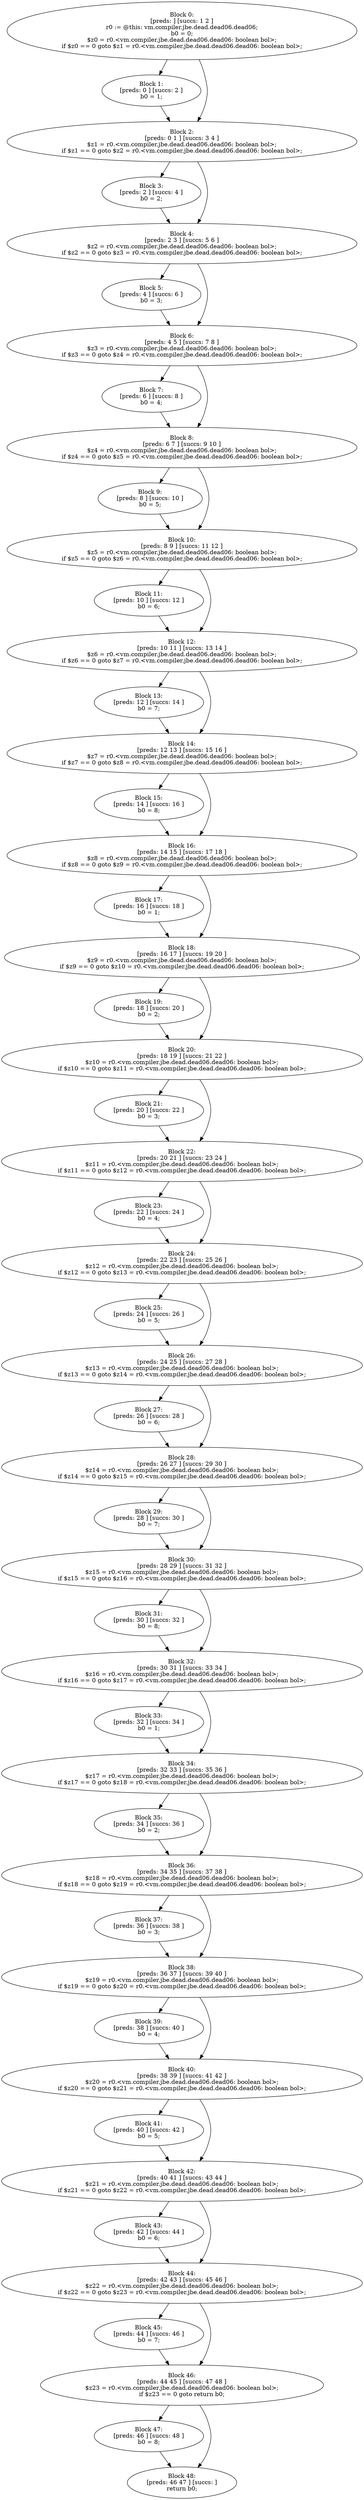 digraph "unitGraph" {
    "Block 0:
[preds: ] [succs: 1 2 ]
r0 := @this: vm.compiler.jbe.dead.dead06.dead06;
b0 = 0;
$z0 = r0.<vm.compiler.jbe.dead.dead06.dead06: boolean bol>;
if $z0 == 0 goto $z1 = r0.<vm.compiler.jbe.dead.dead06.dead06: boolean bol>;
"
    "Block 1:
[preds: 0 ] [succs: 2 ]
b0 = 1;
"
    "Block 2:
[preds: 0 1 ] [succs: 3 4 ]
$z1 = r0.<vm.compiler.jbe.dead.dead06.dead06: boolean bol>;
if $z1 == 0 goto $z2 = r0.<vm.compiler.jbe.dead.dead06.dead06: boolean bol>;
"
    "Block 3:
[preds: 2 ] [succs: 4 ]
b0 = 2;
"
    "Block 4:
[preds: 2 3 ] [succs: 5 6 ]
$z2 = r0.<vm.compiler.jbe.dead.dead06.dead06: boolean bol>;
if $z2 == 0 goto $z3 = r0.<vm.compiler.jbe.dead.dead06.dead06: boolean bol>;
"
    "Block 5:
[preds: 4 ] [succs: 6 ]
b0 = 3;
"
    "Block 6:
[preds: 4 5 ] [succs: 7 8 ]
$z3 = r0.<vm.compiler.jbe.dead.dead06.dead06: boolean bol>;
if $z3 == 0 goto $z4 = r0.<vm.compiler.jbe.dead.dead06.dead06: boolean bol>;
"
    "Block 7:
[preds: 6 ] [succs: 8 ]
b0 = 4;
"
    "Block 8:
[preds: 6 7 ] [succs: 9 10 ]
$z4 = r0.<vm.compiler.jbe.dead.dead06.dead06: boolean bol>;
if $z4 == 0 goto $z5 = r0.<vm.compiler.jbe.dead.dead06.dead06: boolean bol>;
"
    "Block 9:
[preds: 8 ] [succs: 10 ]
b0 = 5;
"
    "Block 10:
[preds: 8 9 ] [succs: 11 12 ]
$z5 = r0.<vm.compiler.jbe.dead.dead06.dead06: boolean bol>;
if $z5 == 0 goto $z6 = r0.<vm.compiler.jbe.dead.dead06.dead06: boolean bol>;
"
    "Block 11:
[preds: 10 ] [succs: 12 ]
b0 = 6;
"
    "Block 12:
[preds: 10 11 ] [succs: 13 14 ]
$z6 = r0.<vm.compiler.jbe.dead.dead06.dead06: boolean bol>;
if $z6 == 0 goto $z7 = r0.<vm.compiler.jbe.dead.dead06.dead06: boolean bol>;
"
    "Block 13:
[preds: 12 ] [succs: 14 ]
b0 = 7;
"
    "Block 14:
[preds: 12 13 ] [succs: 15 16 ]
$z7 = r0.<vm.compiler.jbe.dead.dead06.dead06: boolean bol>;
if $z7 == 0 goto $z8 = r0.<vm.compiler.jbe.dead.dead06.dead06: boolean bol>;
"
    "Block 15:
[preds: 14 ] [succs: 16 ]
b0 = 8;
"
    "Block 16:
[preds: 14 15 ] [succs: 17 18 ]
$z8 = r0.<vm.compiler.jbe.dead.dead06.dead06: boolean bol>;
if $z8 == 0 goto $z9 = r0.<vm.compiler.jbe.dead.dead06.dead06: boolean bol>;
"
    "Block 17:
[preds: 16 ] [succs: 18 ]
b0 = 1;
"
    "Block 18:
[preds: 16 17 ] [succs: 19 20 ]
$z9 = r0.<vm.compiler.jbe.dead.dead06.dead06: boolean bol>;
if $z9 == 0 goto $z10 = r0.<vm.compiler.jbe.dead.dead06.dead06: boolean bol>;
"
    "Block 19:
[preds: 18 ] [succs: 20 ]
b0 = 2;
"
    "Block 20:
[preds: 18 19 ] [succs: 21 22 ]
$z10 = r0.<vm.compiler.jbe.dead.dead06.dead06: boolean bol>;
if $z10 == 0 goto $z11 = r0.<vm.compiler.jbe.dead.dead06.dead06: boolean bol>;
"
    "Block 21:
[preds: 20 ] [succs: 22 ]
b0 = 3;
"
    "Block 22:
[preds: 20 21 ] [succs: 23 24 ]
$z11 = r0.<vm.compiler.jbe.dead.dead06.dead06: boolean bol>;
if $z11 == 0 goto $z12 = r0.<vm.compiler.jbe.dead.dead06.dead06: boolean bol>;
"
    "Block 23:
[preds: 22 ] [succs: 24 ]
b0 = 4;
"
    "Block 24:
[preds: 22 23 ] [succs: 25 26 ]
$z12 = r0.<vm.compiler.jbe.dead.dead06.dead06: boolean bol>;
if $z12 == 0 goto $z13 = r0.<vm.compiler.jbe.dead.dead06.dead06: boolean bol>;
"
    "Block 25:
[preds: 24 ] [succs: 26 ]
b0 = 5;
"
    "Block 26:
[preds: 24 25 ] [succs: 27 28 ]
$z13 = r0.<vm.compiler.jbe.dead.dead06.dead06: boolean bol>;
if $z13 == 0 goto $z14 = r0.<vm.compiler.jbe.dead.dead06.dead06: boolean bol>;
"
    "Block 27:
[preds: 26 ] [succs: 28 ]
b0 = 6;
"
    "Block 28:
[preds: 26 27 ] [succs: 29 30 ]
$z14 = r0.<vm.compiler.jbe.dead.dead06.dead06: boolean bol>;
if $z14 == 0 goto $z15 = r0.<vm.compiler.jbe.dead.dead06.dead06: boolean bol>;
"
    "Block 29:
[preds: 28 ] [succs: 30 ]
b0 = 7;
"
    "Block 30:
[preds: 28 29 ] [succs: 31 32 ]
$z15 = r0.<vm.compiler.jbe.dead.dead06.dead06: boolean bol>;
if $z15 == 0 goto $z16 = r0.<vm.compiler.jbe.dead.dead06.dead06: boolean bol>;
"
    "Block 31:
[preds: 30 ] [succs: 32 ]
b0 = 8;
"
    "Block 32:
[preds: 30 31 ] [succs: 33 34 ]
$z16 = r0.<vm.compiler.jbe.dead.dead06.dead06: boolean bol>;
if $z16 == 0 goto $z17 = r0.<vm.compiler.jbe.dead.dead06.dead06: boolean bol>;
"
    "Block 33:
[preds: 32 ] [succs: 34 ]
b0 = 1;
"
    "Block 34:
[preds: 32 33 ] [succs: 35 36 ]
$z17 = r0.<vm.compiler.jbe.dead.dead06.dead06: boolean bol>;
if $z17 == 0 goto $z18 = r0.<vm.compiler.jbe.dead.dead06.dead06: boolean bol>;
"
    "Block 35:
[preds: 34 ] [succs: 36 ]
b0 = 2;
"
    "Block 36:
[preds: 34 35 ] [succs: 37 38 ]
$z18 = r0.<vm.compiler.jbe.dead.dead06.dead06: boolean bol>;
if $z18 == 0 goto $z19 = r0.<vm.compiler.jbe.dead.dead06.dead06: boolean bol>;
"
    "Block 37:
[preds: 36 ] [succs: 38 ]
b0 = 3;
"
    "Block 38:
[preds: 36 37 ] [succs: 39 40 ]
$z19 = r0.<vm.compiler.jbe.dead.dead06.dead06: boolean bol>;
if $z19 == 0 goto $z20 = r0.<vm.compiler.jbe.dead.dead06.dead06: boolean bol>;
"
    "Block 39:
[preds: 38 ] [succs: 40 ]
b0 = 4;
"
    "Block 40:
[preds: 38 39 ] [succs: 41 42 ]
$z20 = r0.<vm.compiler.jbe.dead.dead06.dead06: boolean bol>;
if $z20 == 0 goto $z21 = r0.<vm.compiler.jbe.dead.dead06.dead06: boolean bol>;
"
    "Block 41:
[preds: 40 ] [succs: 42 ]
b0 = 5;
"
    "Block 42:
[preds: 40 41 ] [succs: 43 44 ]
$z21 = r0.<vm.compiler.jbe.dead.dead06.dead06: boolean bol>;
if $z21 == 0 goto $z22 = r0.<vm.compiler.jbe.dead.dead06.dead06: boolean bol>;
"
    "Block 43:
[preds: 42 ] [succs: 44 ]
b0 = 6;
"
    "Block 44:
[preds: 42 43 ] [succs: 45 46 ]
$z22 = r0.<vm.compiler.jbe.dead.dead06.dead06: boolean bol>;
if $z22 == 0 goto $z23 = r0.<vm.compiler.jbe.dead.dead06.dead06: boolean bol>;
"
    "Block 45:
[preds: 44 ] [succs: 46 ]
b0 = 7;
"
    "Block 46:
[preds: 44 45 ] [succs: 47 48 ]
$z23 = r0.<vm.compiler.jbe.dead.dead06.dead06: boolean bol>;
if $z23 == 0 goto return b0;
"
    "Block 47:
[preds: 46 ] [succs: 48 ]
b0 = 8;
"
    "Block 48:
[preds: 46 47 ] [succs: ]
return b0;
"
    "Block 0:
[preds: ] [succs: 1 2 ]
r0 := @this: vm.compiler.jbe.dead.dead06.dead06;
b0 = 0;
$z0 = r0.<vm.compiler.jbe.dead.dead06.dead06: boolean bol>;
if $z0 == 0 goto $z1 = r0.<vm.compiler.jbe.dead.dead06.dead06: boolean bol>;
"->"Block 1:
[preds: 0 ] [succs: 2 ]
b0 = 1;
";
    "Block 0:
[preds: ] [succs: 1 2 ]
r0 := @this: vm.compiler.jbe.dead.dead06.dead06;
b0 = 0;
$z0 = r0.<vm.compiler.jbe.dead.dead06.dead06: boolean bol>;
if $z0 == 0 goto $z1 = r0.<vm.compiler.jbe.dead.dead06.dead06: boolean bol>;
"->"Block 2:
[preds: 0 1 ] [succs: 3 4 ]
$z1 = r0.<vm.compiler.jbe.dead.dead06.dead06: boolean bol>;
if $z1 == 0 goto $z2 = r0.<vm.compiler.jbe.dead.dead06.dead06: boolean bol>;
";
    "Block 1:
[preds: 0 ] [succs: 2 ]
b0 = 1;
"->"Block 2:
[preds: 0 1 ] [succs: 3 4 ]
$z1 = r0.<vm.compiler.jbe.dead.dead06.dead06: boolean bol>;
if $z1 == 0 goto $z2 = r0.<vm.compiler.jbe.dead.dead06.dead06: boolean bol>;
";
    "Block 2:
[preds: 0 1 ] [succs: 3 4 ]
$z1 = r0.<vm.compiler.jbe.dead.dead06.dead06: boolean bol>;
if $z1 == 0 goto $z2 = r0.<vm.compiler.jbe.dead.dead06.dead06: boolean bol>;
"->"Block 3:
[preds: 2 ] [succs: 4 ]
b0 = 2;
";
    "Block 2:
[preds: 0 1 ] [succs: 3 4 ]
$z1 = r0.<vm.compiler.jbe.dead.dead06.dead06: boolean bol>;
if $z1 == 0 goto $z2 = r0.<vm.compiler.jbe.dead.dead06.dead06: boolean bol>;
"->"Block 4:
[preds: 2 3 ] [succs: 5 6 ]
$z2 = r0.<vm.compiler.jbe.dead.dead06.dead06: boolean bol>;
if $z2 == 0 goto $z3 = r0.<vm.compiler.jbe.dead.dead06.dead06: boolean bol>;
";
    "Block 3:
[preds: 2 ] [succs: 4 ]
b0 = 2;
"->"Block 4:
[preds: 2 3 ] [succs: 5 6 ]
$z2 = r0.<vm.compiler.jbe.dead.dead06.dead06: boolean bol>;
if $z2 == 0 goto $z3 = r0.<vm.compiler.jbe.dead.dead06.dead06: boolean bol>;
";
    "Block 4:
[preds: 2 3 ] [succs: 5 6 ]
$z2 = r0.<vm.compiler.jbe.dead.dead06.dead06: boolean bol>;
if $z2 == 0 goto $z3 = r0.<vm.compiler.jbe.dead.dead06.dead06: boolean bol>;
"->"Block 5:
[preds: 4 ] [succs: 6 ]
b0 = 3;
";
    "Block 4:
[preds: 2 3 ] [succs: 5 6 ]
$z2 = r0.<vm.compiler.jbe.dead.dead06.dead06: boolean bol>;
if $z2 == 0 goto $z3 = r0.<vm.compiler.jbe.dead.dead06.dead06: boolean bol>;
"->"Block 6:
[preds: 4 5 ] [succs: 7 8 ]
$z3 = r0.<vm.compiler.jbe.dead.dead06.dead06: boolean bol>;
if $z3 == 0 goto $z4 = r0.<vm.compiler.jbe.dead.dead06.dead06: boolean bol>;
";
    "Block 5:
[preds: 4 ] [succs: 6 ]
b0 = 3;
"->"Block 6:
[preds: 4 5 ] [succs: 7 8 ]
$z3 = r0.<vm.compiler.jbe.dead.dead06.dead06: boolean bol>;
if $z3 == 0 goto $z4 = r0.<vm.compiler.jbe.dead.dead06.dead06: boolean bol>;
";
    "Block 6:
[preds: 4 5 ] [succs: 7 8 ]
$z3 = r0.<vm.compiler.jbe.dead.dead06.dead06: boolean bol>;
if $z3 == 0 goto $z4 = r0.<vm.compiler.jbe.dead.dead06.dead06: boolean bol>;
"->"Block 7:
[preds: 6 ] [succs: 8 ]
b0 = 4;
";
    "Block 6:
[preds: 4 5 ] [succs: 7 8 ]
$z3 = r0.<vm.compiler.jbe.dead.dead06.dead06: boolean bol>;
if $z3 == 0 goto $z4 = r0.<vm.compiler.jbe.dead.dead06.dead06: boolean bol>;
"->"Block 8:
[preds: 6 7 ] [succs: 9 10 ]
$z4 = r0.<vm.compiler.jbe.dead.dead06.dead06: boolean bol>;
if $z4 == 0 goto $z5 = r0.<vm.compiler.jbe.dead.dead06.dead06: boolean bol>;
";
    "Block 7:
[preds: 6 ] [succs: 8 ]
b0 = 4;
"->"Block 8:
[preds: 6 7 ] [succs: 9 10 ]
$z4 = r0.<vm.compiler.jbe.dead.dead06.dead06: boolean bol>;
if $z4 == 0 goto $z5 = r0.<vm.compiler.jbe.dead.dead06.dead06: boolean bol>;
";
    "Block 8:
[preds: 6 7 ] [succs: 9 10 ]
$z4 = r0.<vm.compiler.jbe.dead.dead06.dead06: boolean bol>;
if $z4 == 0 goto $z5 = r0.<vm.compiler.jbe.dead.dead06.dead06: boolean bol>;
"->"Block 9:
[preds: 8 ] [succs: 10 ]
b0 = 5;
";
    "Block 8:
[preds: 6 7 ] [succs: 9 10 ]
$z4 = r0.<vm.compiler.jbe.dead.dead06.dead06: boolean bol>;
if $z4 == 0 goto $z5 = r0.<vm.compiler.jbe.dead.dead06.dead06: boolean bol>;
"->"Block 10:
[preds: 8 9 ] [succs: 11 12 ]
$z5 = r0.<vm.compiler.jbe.dead.dead06.dead06: boolean bol>;
if $z5 == 0 goto $z6 = r0.<vm.compiler.jbe.dead.dead06.dead06: boolean bol>;
";
    "Block 9:
[preds: 8 ] [succs: 10 ]
b0 = 5;
"->"Block 10:
[preds: 8 9 ] [succs: 11 12 ]
$z5 = r0.<vm.compiler.jbe.dead.dead06.dead06: boolean bol>;
if $z5 == 0 goto $z6 = r0.<vm.compiler.jbe.dead.dead06.dead06: boolean bol>;
";
    "Block 10:
[preds: 8 9 ] [succs: 11 12 ]
$z5 = r0.<vm.compiler.jbe.dead.dead06.dead06: boolean bol>;
if $z5 == 0 goto $z6 = r0.<vm.compiler.jbe.dead.dead06.dead06: boolean bol>;
"->"Block 11:
[preds: 10 ] [succs: 12 ]
b0 = 6;
";
    "Block 10:
[preds: 8 9 ] [succs: 11 12 ]
$z5 = r0.<vm.compiler.jbe.dead.dead06.dead06: boolean bol>;
if $z5 == 0 goto $z6 = r0.<vm.compiler.jbe.dead.dead06.dead06: boolean bol>;
"->"Block 12:
[preds: 10 11 ] [succs: 13 14 ]
$z6 = r0.<vm.compiler.jbe.dead.dead06.dead06: boolean bol>;
if $z6 == 0 goto $z7 = r0.<vm.compiler.jbe.dead.dead06.dead06: boolean bol>;
";
    "Block 11:
[preds: 10 ] [succs: 12 ]
b0 = 6;
"->"Block 12:
[preds: 10 11 ] [succs: 13 14 ]
$z6 = r0.<vm.compiler.jbe.dead.dead06.dead06: boolean bol>;
if $z6 == 0 goto $z7 = r0.<vm.compiler.jbe.dead.dead06.dead06: boolean bol>;
";
    "Block 12:
[preds: 10 11 ] [succs: 13 14 ]
$z6 = r0.<vm.compiler.jbe.dead.dead06.dead06: boolean bol>;
if $z6 == 0 goto $z7 = r0.<vm.compiler.jbe.dead.dead06.dead06: boolean bol>;
"->"Block 13:
[preds: 12 ] [succs: 14 ]
b0 = 7;
";
    "Block 12:
[preds: 10 11 ] [succs: 13 14 ]
$z6 = r0.<vm.compiler.jbe.dead.dead06.dead06: boolean bol>;
if $z6 == 0 goto $z7 = r0.<vm.compiler.jbe.dead.dead06.dead06: boolean bol>;
"->"Block 14:
[preds: 12 13 ] [succs: 15 16 ]
$z7 = r0.<vm.compiler.jbe.dead.dead06.dead06: boolean bol>;
if $z7 == 0 goto $z8 = r0.<vm.compiler.jbe.dead.dead06.dead06: boolean bol>;
";
    "Block 13:
[preds: 12 ] [succs: 14 ]
b0 = 7;
"->"Block 14:
[preds: 12 13 ] [succs: 15 16 ]
$z7 = r0.<vm.compiler.jbe.dead.dead06.dead06: boolean bol>;
if $z7 == 0 goto $z8 = r0.<vm.compiler.jbe.dead.dead06.dead06: boolean bol>;
";
    "Block 14:
[preds: 12 13 ] [succs: 15 16 ]
$z7 = r0.<vm.compiler.jbe.dead.dead06.dead06: boolean bol>;
if $z7 == 0 goto $z8 = r0.<vm.compiler.jbe.dead.dead06.dead06: boolean bol>;
"->"Block 15:
[preds: 14 ] [succs: 16 ]
b0 = 8;
";
    "Block 14:
[preds: 12 13 ] [succs: 15 16 ]
$z7 = r0.<vm.compiler.jbe.dead.dead06.dead06: boolean bol>;
if $z7 == 0 goto $z8 = r0.<vm.compiler.jbe.dead.dead06.dead06: boolean bol>;
"->"Block 16:
[preds: 14 15 ] [succs: 17 18 ]
$z8 = r0.<vm.compiler.jbe.dead.dead06.dead06: boolean bol>;
if $z8 == 0 goto $z9 = r0.<vm.compiler.jbe.dead.dead06.dead06: boolean bol>;
";
    "Block 15:
[preds: 14 ] [succs: 16 ]
b0 = 8;
"->"Block 16:
[preds: 14 15 ] [succs: 17 18 ]
$z8 = r0.<vm.compiler.jbe.dead.dead06.dead06: boolean bol>;
if $z8 == 0 goto $z9 = r0.<vm.compiler.jbe.dead.dead06.dead06: boolean bol>;
";
    "Block 16:
[preds: 14 15 ] [succs: 17 18 ]
$z8 = r0.<vm.compiler.jbe.dead.dead06.dead06: boolean bol>;
if $z8 == 0 goto $z9 = r0.<vm.compiler.jbe.dead.dead06.dead06: boolean bol>;
"->"Block 17:
[preds: 16 ] [succs: 18 ]
b0 = 1;
";
    "Block 16:
[preds: 14 15 ] [succs: 17 18 ]
$z8 = r0.<vm.compiler.jbe.dead.dead06.dead06: boolean bol>;
if $z8 == 0 goto $z9 = r0.<vm.compiler.jbe.dead.dead06.dead06: boolean bol>;
"->"Block 18:
[preds: 16 17 ] [succs: 19 20 ]
$z9 = r0.<vm.compiler.jbe.dead.dead06.dead06: boolean bol>;
if $z9 == 0 goto $z10 = r0.<vm.compiler.jbe.dead.dead06.dead06: boolean bol>;
";
    "Block 17:
[preds: 16 ] [succs: 18 ]
b0 = 1;
"->"Block 18:
[preds: 16 17 ] [succs: 19 20 ]
$z9 = r0.<vm.compiler.jbe.dead.dead06.dead06: boolean bol>;
if $z9 == 0 goto $z10 = r0.<vm.compiler.jbe.dead.dead06.dead06: boolean bol>;
";
    "Block 18:
[preds: 16 17 ] [succs: 19 20 ]
$z9 = r0.<vm.compiler.jbe.dead.dead06.dead06: boolean bol>;
if $z9 == 0 goto $z10 = r0.<vm.compiler.jbe.dead.dead06.dead06: boolean bol>;
"->"Block 19:
[preds: 18 ] [succs: 20 ]
b0 = 2;
";
    "Block 18:
[preds: 16 17 ] [succs: 19 20 ]
$z9 = r0.<vm.compiler.jbe.dead.dead06.dead06: boolean bol>;
if $z9 == 0 goto $z10 = r0.<vm.compiler.jbe.dead.dead06.dead06: boolean bol>;
"->"Block 20:
[preds: 18 19 ] [succs: 21 22 ]
$z10 = r0.<vm.compiler.jbe.dead.dead06.dead06: boolean bol>;
if $z10 == 0 goto $z11 = r0.<vm.compiler.jbe.dead.dead06.dead06: boolean bol>;
";
    "Block 19:
[preds: 18 ] [succs: 20 ]
b0 = 2;
"->"Block 20:
[preds: 18 19 ] [succs: 21 22 ]
$z10 = r0.<vm.compiler.jbe.dead.dead06.dead06: boolean bol>;
if $z10 == 0 goto $z11 = r0.<vm.compiler.jbe.dead.dead06.dead06: boolean bol>;
";
    "Block 20:
[preds: 18 19 ] [succs: 21 22 ]
$z10 = r0.<vm.compiler.jbe.dead.dead06.dead06: boolean bol>;
if $z10 == 0 goto $z11 = r0.<vm.compiler.jbe.dead.dead06.dead06: boolean bol>;
"->"Block 21:
[preds: 20 ] [succs: 22 ]
b0 = 3;
";
    "Block 20:
[preds: 18 19 ] [succs: 21 22 ]
$z10 = r0.<vm.compiler.jbe.dead.dead06.dead06: boolean bol>;
if $z10 == 0 goto $z11 = r0.<vm.compiler.jbe.dead.dead06.dead06: boolean bol>;
"->"Block 22:
[preds: 20 21 ] [succs: 23 24 ]
$z11 = r0.<vm.compiler.jbe.dead.dead06.dead06: boolean bol>;
if $z11 == 0 goto $z12 = r0.<vm.compiler.jbe.dead.dead06.dead06: boolean bol>;
";
    "Block 21:
[preds: 20 ] [succs: 22 ]
b0 = 3;
"->"Block 22:
[preds: 20 21 ] [succs: 23 24 ]
$z11 = r0.<vm.compiler.jbe.dead.dead06.dead06: boolean bol>;
if $z11 == 0 goto $z12 = r0.<vm.compiler.jbe.dead.dead06.dead06: boolean bol>;
";
    "Block 22:
[preds: 20 21 ] [succs: 23 24 ]
$z11 = r0.<vm.compiler.jbe.dead.dead06.dead06: boolean bol>;
if $z11 == 0 goto $z12 = r0.<vm.compiler.jbe.dead.dead06.dead06: boolean bol>;
"->"Block 23:
[preds: 22 ] [succs: 24 ]
b0 = 4;
";
    "Block 22:
[preds: 20 21 ] [succs: 23 24 ]
$z11 = r0.<vm.compiler.jbe.dead.dead06.dead06: boolean bol>;
if $z11 == 0 goto $z12 = r0.<vm.compiler.jbe.dead.dead06.dead06: boolean bol>;
"->"Block 24:
[preds: 22 23 ] [succs: 25 26 ]
$z12 = r0.<vm.compiler.jbe.dead.dead06.dead06: boolean bol>;
if $z12 == 0 goto $z13 = r0.<vm.compiler.jbe.dead.dead06.dead06: boolean bol>;
";
    "Block 23:
[preds: 22 ] [succs: 24 ]
b0 = 4;
"->"Block 24:
[preds: 22 23 ] [succs: 25 26 ]
$z12 = r0.<vm.compiler.jbe.dead.dead06.dead06: boolean bol>;
if $z12 == 0 goto $z13 = r0.<vm.compiler.jbe.dead.dead06.dead06: boolean bol>;
";
    "Block 24:
[preds: 22 23 ] [succs: 25 26 ]
$z12 = r0.<vm.compiler.jbe.dead.dead06.dead06: boolean bol>;
if $z12 == 0 goto $z13 = r0.<vm.compiler.jbe.dead.dead06.dead06: boolean bol>;
"->"Block 25:
[preds: 24 ] [succs: 26 ]
b0 = 5;
";
    "Block 24:
[preds: 22 23 ] [succs: 25 26 ]
$z12 = r0.<vm.compiler.jbe.dead.dead06.dead06: boolean bol>;
if $z12 == 0 goto $z13 = r0.<vm.compiler.jbe.dead.dead06.dead06: boolean bol>;
"->"Block 26:
[preds: 24 25 ] [succs: 27 28 ]
$z13 = r0.<vm.compiler.jbe.dead.dead06.dead06: boolean bol>;
if $z13 == 0 goto $z14 = r0.<vm.compiler.jbe.dead.dead06.dead06: boolean bol>;
";
    "Block 25:
[preds: 24 ] [succs: 26 ]
b0 = 5;
"->"Block 26:
[preds: 24 25 ] [succs: 27 28 ]
$z13 = r0.<vm.compiler.jbe.dead.dead06.dead06: boolean bol>;
if $z13 == 0 goto $z14 = r0.<vm.compiler.jbe.dead.dead06.dead06: boolean bol>;
";
    "Block 26:
[preds: 24 25 ] [succs: 27 28 ]
$z13 = r0.<vm.compiler.jbe.dead.dead06.dead06: boolean bol>;
if $z13 == 0 goto $z14 = r0.<vm.compiler.jbe.dead.dead06.dead06: boolean bol>;
"->"Block 27:
[preds: 26 ] [succs: 28 ]
b0 = 6;
";
    "Block 26:
[preds: 24 25 ] [succs: 27 28 ]
$z13 = r0.<vm.compiler.jbe.dead.dead06.dead06: boolean bol>;
if $z13 == 0 goto $z14 = r0.<vm.compiler.jbe.dead.dead06.dead06: boolean bol>;
"->"Block 28:
[preds: 26 27 ] [succs: 29 30 ]
$z14 = r0.<vm.compiler.jbe.dead.dead06.dead06: boolean bol>;
if $z14 == 0 goto $z15 = r0.<vm.compiler.jbe.dead.dead06.dead06: boolean bol>;
";
    "Block 27:
[preds: 26 ] [succs: 28 ]
b0 = 6;
"->"Block 28:
[preds: 26 27 ] [succs: 29 30 ]
$z14 = r0.<vm.compiler.jbe.dead.dead06.dead06: boolean bol>;
if $z14 == 0 goto $z15 = r0.<vm.compiler.jbe.dead.dead06.dead06: boolean bol>;
";
    "Block 28:
[preds: 26 27 ] [succs: 29 30 ]
$z14 = r0.<vm.compiler.jbe.dead.dead06.dead06: boolean bol>;
if $z14 == 0 goto $z15 = r0.<vm.compiler.jbe.dead.dead06.dead06: boolean bol>;
"->"Block 29:
[preds: 28 ] [succs: 30 ]
b0 = 7;
";
    "Block 28:
[preds: 26 27 ] [succs: 29 30 ]
$z14 = r0.<vm.compiler.jbe.dead.dead06.dead06: boolean bol>;
if $z14 == 0 goto $z15 = r0.<vm.compiler.jbe.dead.dead06.dead06: boolean bol>;
"->"Block 30:
[preds: 28 29 ] [succs: 31 32 ]
$z15 = r0.<vm.compiler.jbe.dead.dead06.dead06: boolean bol>;
if $z15 == 0 goto $z16 = r0.<vm.compiler.jbe.dead.dead06.dead06: boolean bol>;
";
    "Block 29:
[preds: 28 ] [succs: 30 ]
b0 = 7;
"->"Block 30:
[preds: 28 29 ] [succs: 31 32 ]
$z15 = r0.<vm.compiler.jbe.dead.dead06.dead06: boolean bol>;
if $z15 == 0 goto $z16 = r0.<vm.compiler.jbe.dead.dead06.dead06: boolean bol>;
";
    "Block 30:
[preds: 28 29 ] [succs: 31 32 ]
$z15 = r0.<vm.compiler.jbe.dead.dead06.dead06: boolean bol>;
if $z15 == 0 goto $z16 = r0.<vm.compiler.jbe.dead.dead06.dead06: boolean bol>;
"->"Block 31:
[preds: 30 ] [succs: 32 ]
b0 = 8;
";
    "Block 30:
[preds: 28 29 ] [succs: 31 32 ]
$z15 = r0.<vm.compiler.jbe.dead.dead06.dead06: boolean bol>;
if $z15 == 0 goto $z16 = r0.<vm.compiler.jbe.dead.dead06.dead06: boolean bol>;
"->"Block 32:
[preds: 30 31 ] [succs: 33 34 ]
$z16 = r0.<vm.compiler.jbe.dead.dead06.dead06: boolean bol>;
if $z16 == 0 goto $z17 = r0.<vm.compiler.jbe.dead.dead06.dead06: boolean bol>;
";
    "Block 31:
[preds: 30 ] [succs: 32 ]
b0 = 8;
"->"Block 32:
[preds: 30 31 ] [succs: 33 34 ]
$z16 = r0.<vm.compiler.jbe.dead.dead06.dead06: boolean bol>;
if $z16 == 0 goto $z17 = r0.<vm.compiler.jbe.dead.dead06.dead06: boolean bol>;
";
    "Block 32:
[preds: 30 31 ] [succs: 33 34 ]
$z16 = r0.<vm.compiler.jbe.dead.dead06.dead06: boolean bol>;
if $z16 == 0 goto $z17 = r0.<vm.compiler.jbe.dead.dead06.dead06: boolean bol>;
"->"Block 33:
[preds: 32 ] [succs: 34 ]
b0 = 1;
";
    "Block 32:
[preds: 30 31 ] [succs: 33 34 ]
$z16 = r0.<vm.compiler.jbe.dead.dead06.dead06: boolean bol>;
if $z16 == 0 goto $z17 = r0.<vm.compiler.jbe.dead.dead06.dead06: boolean bol>;
"->"Block 34:
[preds: 32 33 ] [succs: 35 36 ]
$z17 = r0.<vm.compiler.jbe.dead.dead06.dead06: boolean bol>;
if $z17 == 0 goto $z18 = r0.<vm.compiler.jbe.dead.dead06.dead06: boolean bol>;
";
    "Block 33:
[preds: 32 ] [succs: 34 ]
b0 = 1;
"->"Block 34:
[preds: 32 33 ] [succs: 35 36 ]
$z17 = r0.<vm.compiler.jbe.dead.dead06.dead06: boolean bol>;
if $z17 == 0 goto $z18 = r0.<vm.compiler.jbe.dead.dead06.dead06: boolean bol>;
";
    "Block 34:
[preds: 32 33 ] [succs: 35 36 ]
$z17 = r0.<vm.compiler.jbe.dead.dead06.dead06: boolean bol>;
if $z17 == 0 goto $z18 = r0.<vm.compiler.jbe.dead.dead06.dead06: boolean bol>;
"->"Block 35:
[preds: 34 ] [succs: 36 ]
b0 = 2;
";
    "Block 34:
[preds: 32 33 ] [succs: 35 36 ]
$z17 = r0.<vm.compiler.jbe.dead.dead06.dead06: boolean bol>;
if $z17 == 0 goto $z18 = r0.<vm.compiler.jbe.dead.dead06.dead06: boolean bol>;
"->"Block 36:
[preds: 34 35 ] [succs: 37 38 ]
$z18 = r0.<vm.compiler.jbe.dead.dead06.dead06: boolean bol>;
if $z18 == 0 goto $z19 = r0.<vm.compiler.jbe.dead.dead06.dead06: boolean bol>;
";
    "Block 35:
[preds: 34 ] [succs: 36 ]
b0 = 2;
"->"Block 36:
[preds: 34 35 ] [succs: 37 38 ]
$z18 = r0.<vm.compiler.jbe.dead.dead06.dead06: boolean bol>;
if $z18 == 0 goto $z19 = r0.<vm.compiler.jbe.dead.dead06.dead06: boolean bol>;
";
    "Block 36:
[preds: 34 35 ] [succs: 37 38 ]
$z18 = r0.<vm.compiler.jbe.dead.dead06.dead06: boolean bol>;
if $z18 == 0 goto $z19 = r0.<vm.compiler.jbe.dead.dead06.dead06: boolean bol>;
"->"Block 37:
[preds: 36 ] [succs: 38 ]
b0 = 3;
";
    "Block 36:
[preds: 34 35 ] [succs: 37 38 ]
$z18 = r0.<vm.compiler.jbe.dead.dead06.dead06: boolean bol>;
if $z18 == 0 goto $z19 = r0.<vm.compiler.jbe.dead.dead06.dead06: boolean bol>;
"->"Block 38:
[preds: 36 37 ] [succs: 39 40 ]
$z19 = r0.<vm.compiler.jbe.dead.dead06.dead06: boolean bol>;
if $z19 == 0 goto $z20 = r0.<vm.compiler.jbe.dead.dead06.dead06: boolean bol>;
";
    "Block 37:
[preds: 36 ] [succs: 38 ]
b0 = 3;
"->"Block 38:
[preds: 36 37 ] [succs: 39 40 ]
$z19 = r0.<vm.compiler.jbe.dead.dead06.dead06: boolean bol>;
if $z19 == 0 goto $z20 = r0.<vm.compiler.jbe.dead.dead06.dead06: boolean bol>;
";
    "Block 38:
[preds: 36 37 ] [succs: 39 40 ]
$z19 = r0.<vm.compiler.jbe.dead.dead06.dead06: boolean bol>;
if $z19 == 0 goto $z20 = r0.<vm.compiler.jbe.dead.dead06.dead06: boolean bol>;
"->"Block 39:
[preds: 38 ] [succs: 40 ]
b0 = 4;
";
    "Block 38:
[preds: 36 37 ] [succs: 39 40 ]
$z19 = r0.<vm.compiler.jbe.dead.dead06.dead06: boolean bol>;
if $z19 == 0 goto $z20 = r0.<vm.compiler.jbe.dead.dead06.dead06: boolean bol>;
"->"Block 40:
[preds: 38 39 ] [succs: 41 42 ]
$z20 = r0.<vm.compiler.jbe.dead.dead06.dead06: boolean bol>;
if $z20 == 0 goto $z21 = r0.<vm.compiler.jbe.dead.dead06.dead06: boolean bol>;
";
    "Block 39:
[preds: 38 ] [succs: 40 ]
b0 = 4;
"->"Block 40:
[preds: 38 39 ] [succs: 41 42 ]
$z20 = r0.<vm.compiler.jbe.dead.dead06.dead06: boolean bol>;
if $z20 == 0 goto $z21 = r0.<vm.compiler.jbe.dead.dead06.dead06: boolean bol>;
";
    "Block 40:
[preds: 38 39 ] [succs: 41 42 ]
$z20 = r0.<vm.compiler.jbe.dead.dead06.dead06: boolean bol>;
if $z20 == 0 goto $z21 = r0.<vm.compiler.jbe.dead.dead06.dead06: boolean bol>;
"->"Block 41:
[preds: 40 ] [succs: 42 ]
b0 = 5;
";
    "Block 40:
[preds: 38 39 ] [succs: 41 42 ]
$z20 = r0.<vm.compiler.jbe.dead.dead06.dead06: boolean bol>;
if $z20 == 0 goto $z21 = r0.<vm.compiler.jbe.dead.dead06.dead06: boolean bol>;
"->"Block 42:
[preds: 40 41 ] [succs: 43 44 ]
$z21 = r0.<vm.compiler.jbe.dead.dead06.dead06: boolean bol>;
if $z21 == 0 goto $z22 = r0.<vm.compiler.jbe.dead.dead06.dead06: boolean bol>;
";
    "Block 41:
[preds: 40 ] [succs: 42 ]
b0 = 5;
"->"Block 42:
[preds: 40 41 ] [succs: 43 44 ]
$z21 = r0.<vm.compiler.jbe.dead.dead06.dead06: boolean bol>;
if $z21 == 0 goto $z22 = r0.<vm.compiler.jbe.dead.dead06.dead06: boolean bol>;
";
    "Block 42:
[preds: 40 41 ] [succs: 43 44 ]
$z21 = r0.<vm.compiler.jbe.dead.dead06.dead06: boolean bol>;
if $z21 == 0 goto $z22 = r0.<vm.compiler.jbe.dead.dead06.dead06: boolean bol>;
"->"Block 43:
[preds: 42 ] [succs: 44 ]
b0 = 6;
";
    "Block 42:
[preds: 40 41 ] [succs: 43 44 ]
$z21 = r0.<vm.compiler.jbe.dead.dead06.dead06: boolean bol>;
if $z21 == 0 goto $z22 = r0.<vm.compiler.jbe.dead.dead06.dead06: boolean bol>;
"->"Block 44:
[preds: 42 43 ] [succs: 45 46 ]
$z22 = r0.<vm.compiler.jbe.dead.dead06.dead06: boolean bol>;
if $z22 == 0 goto $z23 = r0.<vm.compiler.jbe.dead.dead06.dead06: boolean bol>;
";
    "Block 43:
[preds: 42 ] [succs: 44 ]
b0 = 6;
"->"Block 44:
[preds: 42 43 ] [succs: 45 46 ]
$z22 = r0.<vm.compiler.jbe.dead.dead06.dead06: boolean bol>;
if $z22 == 0 goto $z23 = r0.<vm.compiler.jbe.dead.dead06.dead06: boolean bol>;
";
    "Block 44:
[preds: 42 43 ] [succs: 45 46 ]
$z22 = r0.<vm.compiler.jbe.dead.dead06.dead06: boolean bol>;
if $z22 == 0 goto $z23 = r0.<vm.compiler.jbe.dead.dead06.dead06: boolean bol>;
"->"Block 45:
[preds: 44 ] [succs: 46 ]
b0 = 7;
";
    "Block 44:
[preds: 42 43 ] [succs: 45 46 ]
$z22 = r0.<vm.compiler.jbe.dead.dead06.dead06: boolean bol>;
if $z22 == 0 goto $z23 = r0.<vm.compiler.jbe.dead.dead06.dead06: boolean bol>;
"->"Block 46:
[preds: 44 45 ] [succs: 47 48 ]
$z23 = r0.<vm.compiler.jbe.dead.dead06.dead06: boolean bol>;
if $z23 == 0 goto return b0;
";
    "Block 45:
[preds: 44 ] [succs: 46 ]
b0 = 7;
"->"Block 46:
[preds: 44 45 ] [succs: 47 48 ]
$z23 = r0.<vm.compiler.jbe.dead.dead06.dead06: boolean bol>;
if $z23 == 0 goto return b0;
";
    "Block 46:
[preds: 44 45 ] [succs: 47 48 ]
$z23 = r0.<vm.compiler.jbe.dead.dead06.dead06: boolean bol>;
if $z23 == 0 goto return b0;
"->"Block 47:
[preds: 46 ] [succs: 48 ]
b0 = 8;
";
    "Block 46:
[preds: 44 45 ] [succs: 47 48 ]
$z23 = r0.<vm.compiler.jbe.dead.dead06.dead06: boolean bol>;
if $z23 == 0 goto return b0;
"->"Block 48:
[preds: 46 47 ] [succs: ]
return b0;
";
    "Block 47:
[preds: 46 ] [succs: 48 ]
b0 = 8;
"->"Block 48:
[preds: 46 47 ] [succs: ]
return b0;
";
}
